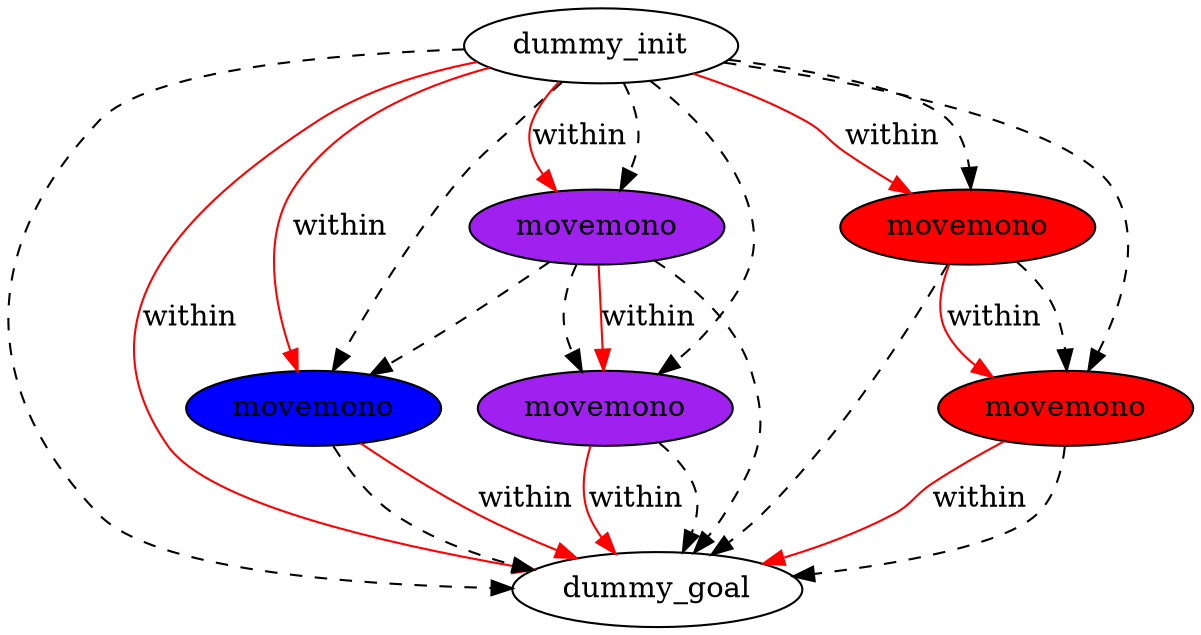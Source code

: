 digraph {
	"1bd0f043-f347-d814-2e44-fa03e745617c" [label=dummy_init fillcolor=white style=filled]
	"daca5f0f-5179-b37d-9115-ddfa3f51099d" [label=dummy_goal fillcolor=white style=filled]
	"26705670-6fb9-72a5-0636-ab39d01f0d5a" [label=movemono fillcolor=blue style=filled]
	"9a92769c-cd9b-0c37-e3b0-239a0255825c" [label=movemono fillcolor=red style=filled]
	"3e860249-e4a4-5c83-182e-8d665c396748" [label=movemono fillcolor=red style=filled]
	"5c2b2d09-faf6-8e65-fee4-a0bb1d9d9e99" [label=movemono fillcolor=purple style=filled]
	"348a3a8d-7098-54c0-da61-f4973f9d8139" [label=movemono fillcolor=purple style=filled]
	"1bd0f043-f347-d814-2e44-fa03e745617c" -> "9a92769c-cd9b-0c37-e3b0-239a0255825c" [color=black style=dashed]
	"1bd0f043-f347-d814-2e44-fa03e745617c" -> "daca5f0f-5179-b37d-9115-ddfa3f51099d" [color=black style=dashed]
	"1bd0f043-f347-d814-2e44-fa03e745617c" -> "5c2b2d09-faf6-8e65-fee4-a0bb1d9d9e99" [color=black style=dashed]
	"348a3a8d-7098-54c0-da61-f4973f9d8139" -> "26705670-6fb9-72a5-0636-ab39d01f0d5a" [color=black style=dashed]
	"9a92769c-cd9b-0c37-e3b0-239a0255825c" -> "daca5f0f-5179-b37d-9115-ddfa3f51099d" [color=black style=dashed]
	"5c2b2d09-faf6-8e65-fee4-a0bb1d9d9e99" -> "daca5f0f-5179-b37d-9115-ddfa3f51099d" [color=black style=dashed]
	"348a3a8d-7098-54c0-da61-f4973f9d8139" -> "daca5f0f-5179-b37d-9115-ddfa3f51099d" [color=black style=dashed]
	"1bd0f043-f347-d814-2e44-fa03e745617c" -> "26705670-6fb9-72a5-0636-ab39d01f0d5a" [color=black style=dashed]
	"348a3a8d-7098-54c0-da61-f4973f9d8139" -> "5c2b2d09-faf6-8e65-fee4-a0bb1d9d9e99" [color=black style=dashed]
	"1bd0f043-f347-d814-2e44-fa03e745617c" -> "348a3a8d-7098-54c0-da61-f4973f9d8139" [color=black style=dashed]
	"26705670-6fb9-72a5-0636-ab39d01f0d5a" -> "daca5f0f-5179-b37d-9115-ddfa3f51099d" [color=black style=dashed]
	"1bd0f043-f347-d814-2e44-fa03e745617c" -> "3e860249-e4a4-5c83-182e-8d665c396748" [color=black style=dashed]
	"3e860249-e4a4-5c83-182e-8d665c396748" -> "9a92769c-cd9b-0c37-e3b0-239a0255825c" [color=black style=dashed]
	"3e860249-e4a4-5c83-182e-8d665c396748" -> "daca5f0f-5179-b37d-9115-ddfa3f51099d" [color=black style=dashed]
	"26705670-6fb9-72a5-0636-ab39d01f0d5a" -> "daca5f0f-5179-b37d-9115-ddfa3f51099d" [label=within color=red]
	"1bd0f043-f347-d814-2e44-fa03e745617c" -> "348a3a8d-7098-54c0-da61-f4973f9d8139" [label=within color=red]
	"1bd0f043-f347-d814-2e44-fa03e745617c" -> "3e860249-e4a4-5c83-182e-8d665c396748" [label=within color=red]
	"5c2b2d09-faf6-8e65-fee4-a0bb1d9d9e99" -> "daca5f0f-5179-b37d-9115-ddfa3f51099d" [label=within color=red]
	"3e860249-e4a4-5c83-182e-8d665c396748" -> "9a92769c-cd9b-0c37-e3b0-239a0255825c" [label=within color=red]
	"9a92769c-cd9b-0c37-e3b0-239a0255825c" -> "daca5f0f-5179-b37d-9115-ddfa3f51099d" [label=within color=red]
	"1bd0f043-f347-d814-2e44-fa03e745617c" -> "daca5f0f-5179-b37d-9115-ddfa3f51099d" [label=within color=red]
	"348a3a8d-7098-54c0-da61-f4973f9d8139" -> "5c2b2d09-faf6-8e65-fee4-a0bb1d9d9e99" [label=within color=red]
	"1bd0f043-f347-d814-2e44-fa03e745617c" -> "26705670-6fb9-72a5-0636-ab39d01f0d5a" [label=within color=red]
}

